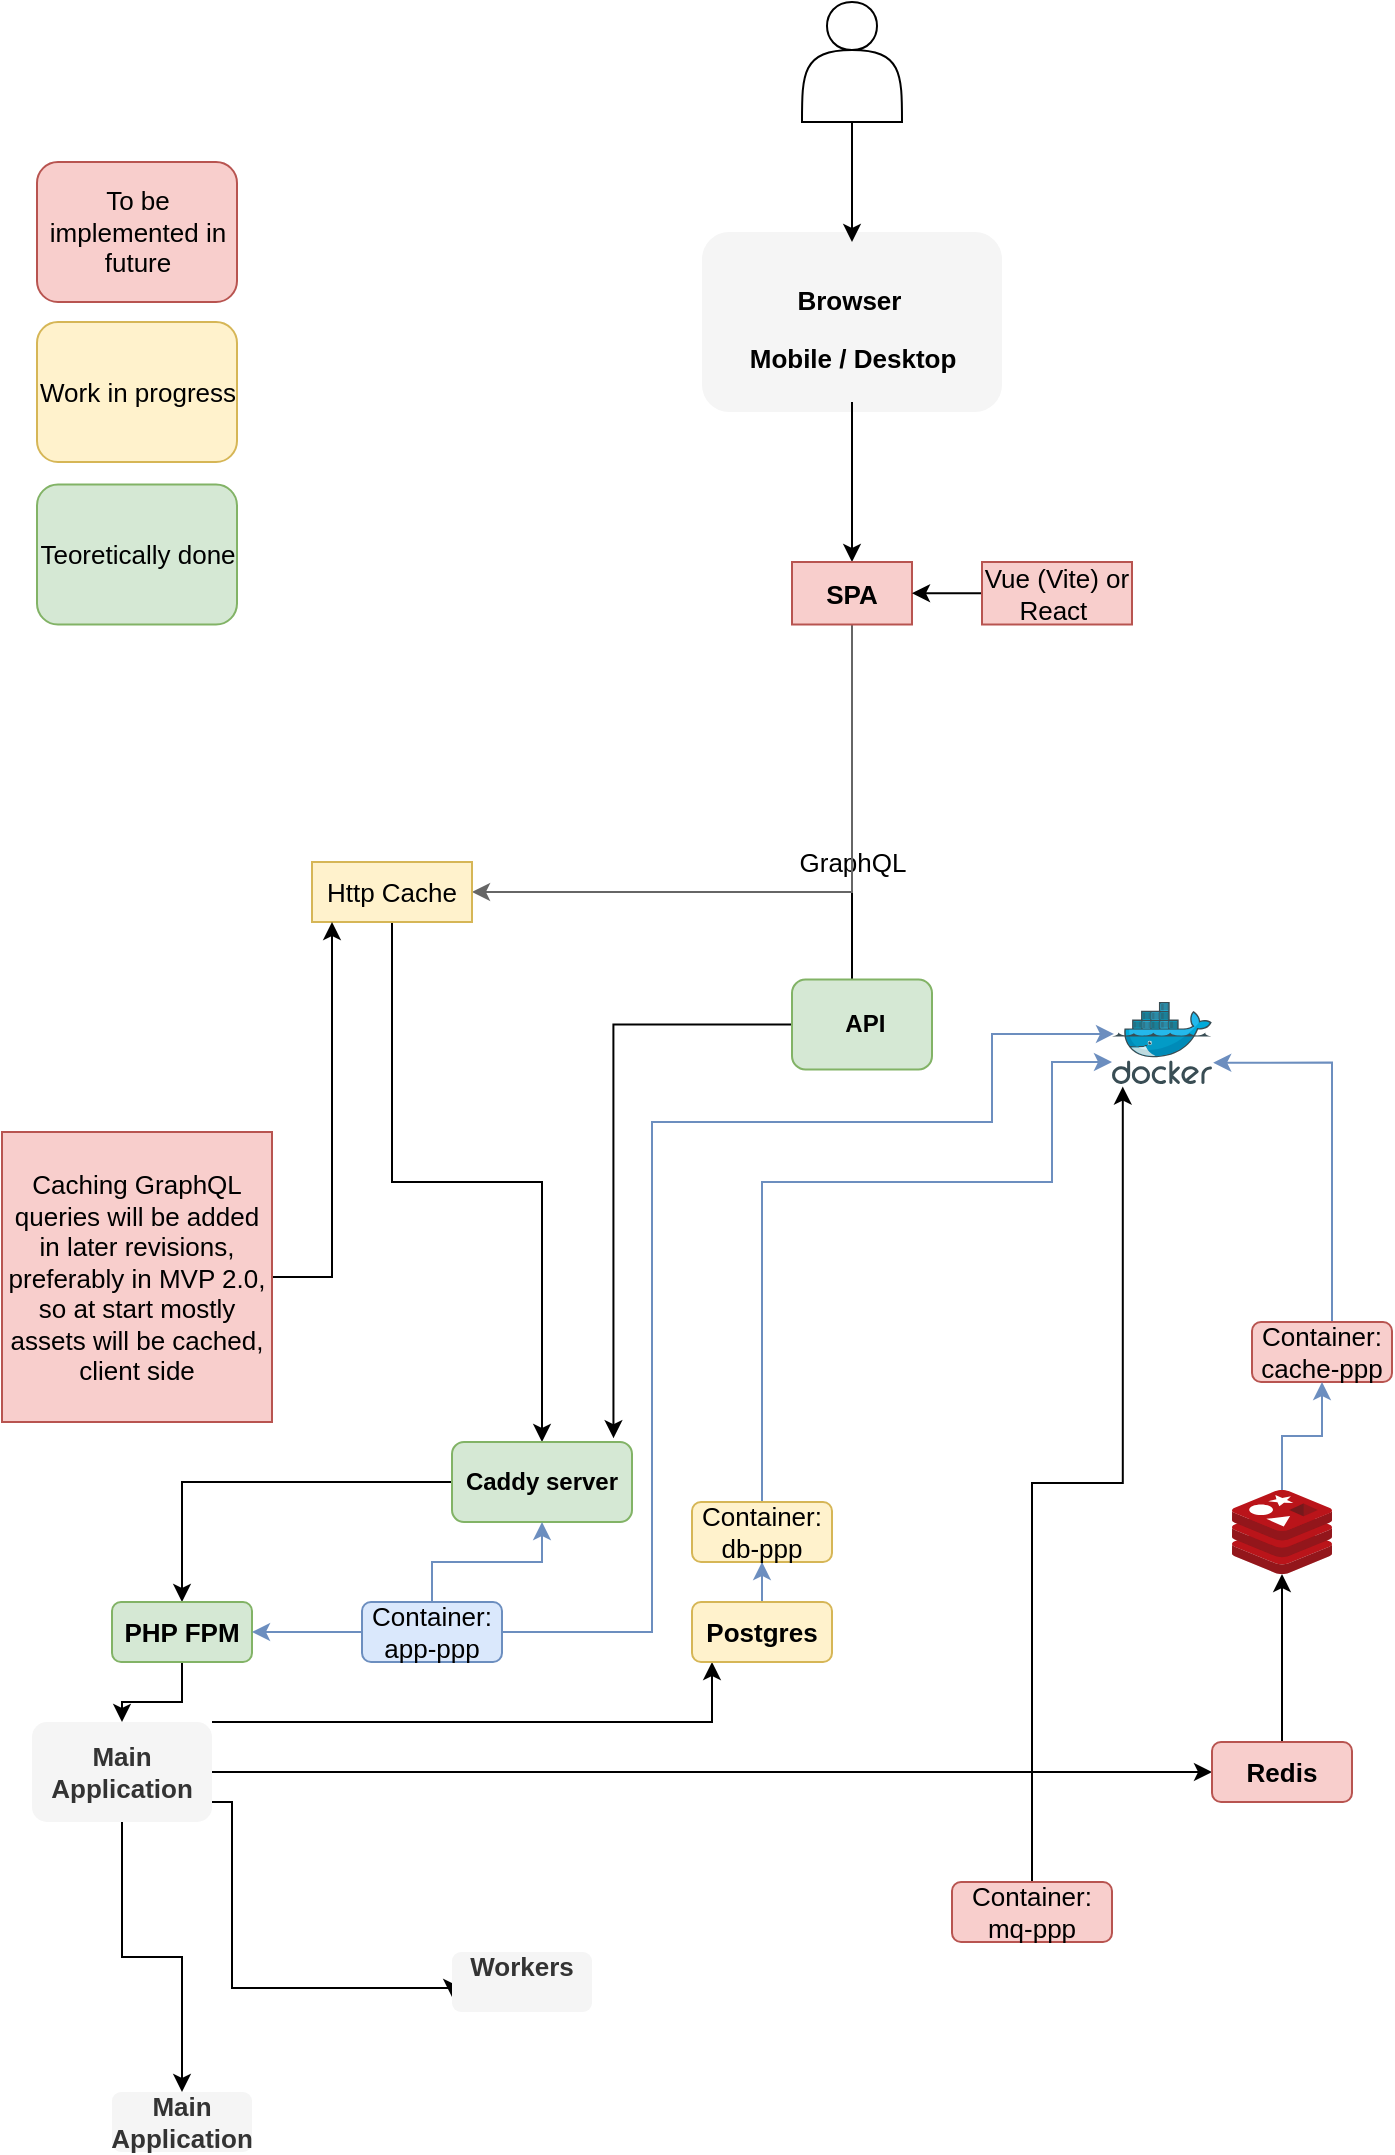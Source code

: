 <mxfile version="20.5.3" type="github">
  <diagram id="U536I7H5QlRx-HKjT8p6" name="Strona-1">
    <mxGraphModel dx="919" dy="1760" grid="1" gridSize="10" guides="1" tooltips="1" connect="1" arrows="1" fold="1" page="1" pageScale="1" pageWidth="827" pageHeight="1169" math="0" shadow="0">
      <root>
        <mxCell id="0" />
        <mxCell id="1" parent="0" />
        <mxCell id="evRMGuefQmwozvT9XK5X-4" value="" style="rounded=1;whiteSpace=wrap;html=1;fillColor=#f5f5f5;fontColor=#333333;strokeColor=none;" vertex="1" parent="1">
          <mxGeometry x="365" y="-345" width="150" height="90" as="geometry" />
        </mxCell>
        <mxCell id="evRMGuefQmwozvT9XK5X-7" style="edgeStyle=orthogonalEdgeStyle;rounded=0;orthogonalLoop=1;jettySize=auto;html=1;" edge="1" parent="1" source="evRMGuefQmwozvT9XK5X-6" target="evRMGuefQmwozvT9XK5X-8">
          <mxGeometry relative="1" as="geometry" />
        </mxCell>
        <mxCell id="evRMGuefQmwozvT9XK5X-6" value="" style="shape=actor;whiteSpace=wrap;html=1;" vertex="1" parent="1">
          <mxGeometry x="415" y="-460" width="50" height="60" as="geometry" />
        </mxCell>
        <mxCell id="evRMGuefQmwozvT9XK5X-80" style="edgeStyle=orthogonalEdgeStyle;rounded=0;orthogonalLoop=1;jettySize=auto;html=1;entryX=0.5;entryY=0;entryDx=0;entryDy=0;fontSize=13;" edge="1" parent="1" source="evRMGuefQmwozvT9XK5X-8" target="evRMGuefQmwozvT9XK5X-12">
          <mxGeometry relative="1" as="geometry" />
        </mxCell>
        <mxCell id="evRMGuefQmwozvT9XK5X-8" value="&lt;font style=&quot;font-size: 13px;&quot;&gt;Browser&amp;nbsp;&lt;br&gt;Mobile / Desktop&lt;br&gt;&lt;/font&gt;" style="text;strokeColor=none;fillColor=none;html=1;fontSize=24;fontStyle=1;verticalAlign=middle;align=center;" vertex="1" parent="1">
          <mxGeometry x="380" y="-340" width="120" height="80" as="geometry" />
        </mxCell>
        <mxCell id="evRMGuefQmwozvT9XK5X-14" value="GraphQL" style="edgeStyle=orthogonalEdgeStyle;rounded=0;orthogonalLoop=1;jettySize=auto;html=1;entryX=0;entryY=0.5;entryDx=0;entryDy=0;fontSize=13;" edge="1" parent="1" source="evRMGuefQmwozvT9XK5X-12" target="evRMGuefQmwozvT9XK5X-13">
          <mxGeometry relative="1" as="geometry">
            <Array as="points">
              <mxPoint x="440" y="55" />
              <mxPoint x="440" y="56" />
            </Array>
          </mxGeometry>
        </mxCell>
        <mxCell id="evRMGuefQmwozvT9XK5X-20" style="edgeStyle=orthogonalEdgeStyle;rounded=0;orthogonalLoop=1;jettySize=auto;html=1;fontSize=13;fillColor=#f5f5f5;strokeColor=#666666;" edge="1" parent="1" source="evRMGuefQmwozvT9XK5X-12" target="evRMGuefQmwozvT9XK5X-18">
          <mxGeometry relative="1" as="geometry">
            <Array as="points">
              <mxPoint x="440" y="-15" />
            </Array>
          </mxGeometry>
        </mxCell>
        <mxCell id="evRMGuefQmwozvT9XK5X-12" value="&lt;b&gt;SPA&lt;/b&gt;" style="text;html=1;strokeColor=#b85450;fillColor=#f8cecc;align=center;verticalAlign=middle;whiteSpace=wrap;rounded=0;fontSize=13;" vertex="1" parent="1">
          <mxGeometry x="410" y="-180" width="60" height="31.25" as="geometry" />
        </mxCell>
        <mxCell id="evRMGuefQmwozvT9XK5X-83" style="edgeStyle=orthogonalEdgeStyle;rounded=0;orthogonalLoop=1;jettySize=auto;html=1;entryX=0.897;entryY=-0.048;entryDx=0;entryDy=0;entryPerimeter=0;fontSize=13;" edge="1" parent="1" source="evRMGuefQmwozvT9XK5X-13" target="evRMGuefQmwozvT9XK5X-24">
          <mxGeometry relative="1" as="geometry" />
        </mxCell>
        <mxCell id="evRMGuefQmwozvT9XK5X-13" value="&lt;b&gt;&amp;nbsp;API&lt;/b&gt;" style="rounded=1;whiteSpace=wrap;html=1;fillColor=#d5e8d4;strokeColor=#82b366;" vertex="1" parent="1">
          <mxGeometry x="410" y="28.75" width="70" height="45" as="geometry" />
        </mxCell>
        <mxCell id="evRMGuefQmwozvT9XK5X-28" style="edgeStyle=orthogonalEdgeStyle;rounded=0;orthogonalLoop=1;jettySize=auto;html=1;entryX=0.5;entryY=0;entryDx=0;entryDy=0;fontSize=13;" edge="1" parent="1" source="evRMGuefQmwozvT9XK5X-18" target="evRMGuefQmwozvT9XK5X-24">
          <mxGeometry relative="1" as="geometry" />
        </mxCell>
        <mxCell id="evRMGuefQmwozvT9XK5X-18" value="Http Cache" style="text;html=1;strokeColor=#d6b656;fillColor=#fff2cc;align=center;verticalAlign=middle;whiteSpace=wrap;rounded=0;fontSize=13;" vertex="1" parent="1">
          <mxGeometry x="170" y="-30" width="80" height="30" as="geometry" />
        </mxCell>
        <mxCell id="evRMGuefQmwozvT9XK5X-35" style="edgeStyle=orthogonalEdgeStyle;rounded=0;orthogonalLoop=1;jettySize=auto;html=1;fontSize=13;" edge="1" parent="1" source="evRMGuefQmwozvT9XK5X-24" target="evRMGuefQmwozvT9XK5X-34">
          <mxGeometry relative="1" as="geometry" />
        </mxCell>
        <mxCell id="evRMGuefQmwozvT9XK5X-24" value="&lt;b&gt;Caddy server&lt;/b&gt;" style="rounded=1;whiteSpace=wrap;html=1;fillColor=#d5e8d4;strokeColor=#82b366;" vertex="1" parent="1">
          <mxGeometry x="240" y="260" width="90" height="40" as="geometry" />
        </mxCell>
        <mxCell id="evRMGuefQmwozvT9XK5X-81" style="edgeStyle=orthogonalEdgeStyle;rounded=0;orthogonalLoop=1;jettySize=auto;html=1;entryX=1;entryY=0.5;entryDx=0;entryDy=0;fontSize=13;" edge="1" parent="1" source="evRMGuefQmwozvT9XK5X-32" target="evRMGuefQmwozvT9XK5X-12">
          <mxGeometry relative="1" as="geometry" />
        </mxCell>
        <mxCell id="evRMGuefQmwozvT9XK5X-32" value="Vue (Vite) or React&amp;nbsp;" style="text;html=1;strokeColor=#b85450;fillColor=#f8cecc;align=center;verticalAlign=middle;whiteSpace=wrap;rounded=0;fontSize=13;" vertex="1" parent="1">
          <mxGeometry x="505" y="-180" width="75" height="31.25" as="geometry" />
        </mxCell>
        <mxCell id="evRMGuefQmwozvT9XK5X-41" value="" style="edgeStyle=orthogonalEdgeStyle;rounded=0;orthogonalLoop=1;jettySize=auto;html=1;fontSize=13;" edge="1" parent="1" source="evRMGuefQmwozvT9XK5X-34" target="evRMGuefQmwozvT9XK5X-40">
          <mxGeometry relative="1" as="geometry" />
        </mxCell>
        <mxCell id="evRMGuefQmwozvT9XK5X-34" value="&lt;b&gt;PHP FPM&lt;/b&gt;" style="rounded=1;whiteSpace=wrap;html=1;fillColor=#d5e8d4;strokeColor=#82b366;fontSize=13;" vertex="1" parent="1">
          <mxGeometry x="70" y="340" width="70" height="30" as="geometry" />
        </mxCell>
        <mxCell id="evRMGuefQmwozvT9XK5X-37" style="edgeStyle=orthogonalEdgeStyle;rounded=0;orthogonalLoop=1;jettySize=auto;html=1;entryX=0.5;entryY=1;entryDx=0;entryDy=0;fontSize=13;fillColor=#dae8fc;strokeColor=#6c8ebf;" edge="1" parent="1" source="evRMGuefQmwozvT9XK5X-36" target="evRMGuefQmwozvT9XK5X-24">
          <mxGeometry relative="1" as="geometry" />
        </mxCell>
        <mxCell id="evRMGuefQmwozvT9XK5X-38" style="edgeStyle=orthogonalEdgeStyle;rounded=0;orthogonalLoop=1;jettySize=auto;html=1;entryX=1;entryY=0.5;entryDx=0;entryDy=0;fontSize=13;fillColor=#dae8fc;strokeColor=#6c8ebf;" edge="1" parent="1" source="evRMGuefQmwozvT9XK5X-36" target="evRMGuefQmwozvT9XK5X-34">
          <mxGeometry relative="1" as="geometry" />
        </mxCell>
        <mxCell id="evRMGuefQmwozvT9XK5X-49" style="edgeStyle=orthogonalEdgeStyle;rounded=0;orthogonalLoop=1;jettySize=auto;html=1;entryX=0.02;entryY=0.39;entryDx=0;entryDy=0;entryPerimeter=0;fontSize=13;fillColor=#dae8fc;strokeColor=#6c8ebf;" edge="1" parent="1" source="evRMGuefQmwozvT9XK5X-36" target="evRMGuefQmwozvT9XK5X-47">
          <mxGeometry relative="1" as="geometry">
            <Array as="points">
              <mxPoint x="340" y="355" />
              <mxPoint x="340" y="100" />
              <mxPoint x="510" y="100" />
              <mxPoint x="510" y="56" />
            </Array>
          </mxGeometry>
        </mxCell>
        <mxCell id="evRMGuefQmwozvT9XK5X-36" value="Container: app-ppp" style="rounded=1;whiteSpace=wrap;html=1;fillColor=#dae8fc;strokeColor=#6c8ebf;fontSize=13;" vertex="1" parent="1">
          <mxGeometry x="195" y="340" width="70" height="30" as="geometry" />
        </mxCell>
        <mxCell id="evRMGuefQmwozvT9XK5X-43" style="edgeStyle=orthogonalEdgeStyle;rounded=0;orthogonalLoop=1;jettySize=auto;html=1;fontSize=13;" edge="1" parent="1" source="evRMGuefQmwozvT9XK5X-40" target="evRMGuefQmwozvT9XK5X-42">
          <mxGeometry relative="1" as="geometry">
            <Array as="points">
              <mxPoint x="370" y="400" />
            </Array>
          </mxGeometry>
        </mxCell>
        <mxCell id="evRMGuefQmwozvT9XK5X-60" style="edgeStyle=orthogonalEdgeStyle;rounded=0;orthogonalLoop=1;jettySize=auto;html=1;fontSize=13;" edge="1" parent="1" source="evRMGuefQmwozvT9XK5X-40" target="evRMGuefQmwozvT9XK5X-59">
          <mxGeometry relative="1" as="geometry" />
        </mxCell>
        <mxCell id="evRMGuefQmwozvT9XK5X-61" style="edgeStyle=orthogonalEdgeStyle;rounded=0;orthogonalLoop=1;jettySize=auto;html=1;entryX=0;entryY=0.75;entryDx=0;entryDy=0;fontSize=13;" edge="1" parent="1" source="evRMGuefQmwozvT9XK5X-40" target="evRMGuefQmwozvT9XK5X-58">
          <mxGeometry relative="1" as="geometry">
            <Array as="points">
              <mxPoint x="130" y="440" />
              <mxPoint x="130" y="533" />
            </Array>
          </mxGeometry>
        </mxCell>
        <mxCell id="evRMGuefQmwozvT9XK5X-71" style="edgeStyle=orthogonalEdgeStyle;rounded=0;orthogonalLoop=1;jettySize=auto;html=1;entryX=0;entryY=0.5;entryDx=0;entryDy=0;fontSize=13;" edge="1" parent="1" source="evRMGuefQmwozvT9XK5X-40" target="evRMGuefQmwozvT9XK5X-64">
          <mxGeometry relative="1" as="geometry" />
        </mxCell>
        <mxCell id="evRMGuefQmwozvT9XK5X-40" value="&lt;b&gt;Main Application&lt;/b&gt;" style="rounded=1;whiteSpace=wrap;html=1;fillColor=#f5f5f5;fontColor=#333333;strokeColor=none;fontSize=13;" vertex="1" parent="1">
          <mxGeometry x="30" y="400" width="90" height="50" as="geometry" />
        </mxCell>
        <mxCell id="evRMGuefQmwozvT9XK5X-46" style="edgeStyle=orthogonalEdgeStyle;rounded=0;orthogonalLoop=1;jettySize=auto;html=1;fontSize=13;fillColor=#dae8fc;strokeColor=#6c8ebf;" edge="1" parent="1" source="evRMGuefQmwozvT9XK5X-42" target="evRMGuefQmwozvT9XK5X-45">
          <mxGeometry relative="1" as="geometry" />
        </mxCell>
        <mxCell id="evRMGuefQmwozvT9XK5X-42" value="&lt;b&gt;Postgres&lt;/b&gt;" style="rounded=1;whiteSpace=wrap;html=1;fillColor=#fff2cc;strokeColor=#d6b656;fontSize=13;" vertex="1" parent="1">
          <mxGeometry x="360" y="340" width="70" height="30" as="geometry" />
        </mxCell>
        <mxCell id="evRMGuefQmwozvT9XK5X-88" style="edgeStyle=orthogonalEdgeStyle;rounded=0;orthogonalLoop=1;jettySize=auto;html=1;fontSize=13;fillColor=#dae8fc;strokeColor=#6c8ebf;" edge="1" parent="1" source="evRMGuefQmwozvT9XK5X-45" target="evRMGuefQmwozvT9XK5X-47">
          <mxGeometry relative="1" as="geometry">
            <Array as="points">
              <mxPoint x="395" y="130" />
              <mxPoint x="540" y="130" />
              <mxPoint x="540" y="70" />
            </Array>
          </mxGeometry>
        </mxCell>
        <mxCell id="evRMGuefQmwozvT9XK5X-45" value="Container: db-ppp" style="rounded=1;whiteSpace=wrap;html=1;fillColor=#fff2cc;strokeColor=#d6b656;fontSize=13;" vertex="1" parent="1">
          <mxGeometry x="360" y="290" width="70" height="30" as="geometry" />
        </mxCell>
        <mxCell id="evRMGuefQmwozvT9XK5X-47" value="" style="sketch=0;aspect=fixed;html=1;points=[];align=center;image;fontSize=12;image=img/lib/mscae/Docker.svg;" vertex="1" parent="1">
          <mxGeometry x="570" y="40" width="50" height="41" as="geometry" />
        </mxCell>
        <mxCell id="evRMGuefQmwozvT9XK5X-51" value="To be implemented in future" style="rounded=1;whiteSpace=wrap;html=1;fontSize=13;fillColor=#f8cecc;strokeColor=#b85450;" vertex="1" parent="1">
          <mxGeometry x="32.5" y="-380" width="100" height="70" as="geometry" />
        </mxCell>
        <mxCell id="evRMGuefQmwozvT9XK5X-95" style="edgeStyle=orthogonalEdgeStyle;rounded=0;orthogonalLoop=1;jettySize=auto;html=1;fontSize=13;entryX=1.012;entryY=0.74;entryDx=0;entryDy=0;entryPerimeter=0;fillColor=#dae8fc;strokeColor=#6c8ebf;" edge="1" parent="1" source="evRMGuefQmwozvT9XK5X-52" target="evRMGuefQmwozvT9XK5X-47">
          <mxGeometry relative="1" as="geometry">
            <mxPoint x="675" y="75" as="targetPoint" />
            <Array as="points">
              <mxPoint x="680" y="70" />
            </Array>
          </mxGeometry>
        </mxCell>
        <mxCell id="evRMGuefQmwozvT9XK5X-52" value="Container: &lt;br&gt;cache-ppp" style="rounded=1;whiteSpace=wrap;html=1;fillColor=#f8cecc;strokeColor=#b85450;fontSize=13;" vertex="1" parent="1">
          <mxGeometry x="640" y="200" width="70" height="30" as="geometry" />
        </mxCell>
        <mxCell id="evRMGuefQmwozvT9XK5X-58" value="&lt;b&gt;Workers&lt;br&gt;&lt;br&gt;&lt;/b&gt;" style="rounded=1;whiteSpace=wrap;html=1;fillColor=#f5f5f5;fontColor=#333333;strokeColor=none;fontSize=13;" vertex="1" parent="1">
          <mxGeometry x="240" y="515" width="70" height="30" as="geometry" />
        </mxCell>
        <mxCell id="evRMGuefQmwozvT9XK5X-59" value="&lt;b&gt;Main Application&lt;/b&gt;" style="rounded=1;whiteSpace=wrap;html=1;fillColor=#f5f5f5;fontColor=#333333;strokeColor=none;fontSize=13;" vertex="1" parent="1">
          <mxGeometry x="70" y="585" width="70" height="30" as="geometry" />
        </mxCell>
        <mxCell id="evRMGuefQmwozvT9XK5X-66" style="edgeStyle=orthogonalEdgeStyle;rounded=0;orthogonalLoop=1;jettySize=auto;html=1;fontSize=13;" edge="1" parent="1" source="evRMGuefQmwozvT9XK5X-64" target="evRMGuefQmwozvT9XK5X-65">
          <mxGeometry relative="1" as="geometry" />
        </mxCell>
        <mxCell id="evRMGuefQmwozvT9XK5X-64" value="&lt;b&gt;Redis&lt;br&gt;&lt;/b&gt;" style="rounded=1;whiteSpace=wrap;html=1;fillColor=#f8cecc;strokeColor=#b85450;fontSize=13;" vertex="1" parent="1">
          <mxGeometry x="620" y="410" width="70" height="30" as="geometry" />
        </mxCell>
        <mxCell id="evRMGuefQmwozvT9XK5X-67" style="edgeStyle=orthogonalEdgeStyle;rounded=0;orthogonalLoop=1;jettySize=auto;html=1;fontSize=13;fillColor=#dae8fc;strokeColor=#6c8ebf;" edge="1" parent="1" source="evRMGuefQmwozvT9XK5X-65" target="evRMGuefQmwozvT9XK5X-52">
          <mxGeometry relative="1" as="geometry" />
        </mxCell>
        <mxCell id="evRMGuefQmwozvT9XK5X-65" value="" style="sketch=0;aspect=fixed;html=1;points=[];align=center;image;fontSize=12;image=img/lib/mscae/Cache_Redis_Product.svg;" vertex="1" parent="1">
          <mxGeometry x="630" y="284" width="50" height="42" as="geometry" />
        </mxCell>
        <mxCell id="evRMGuefQmwozvT9XK5X-79" style="edgeStyle=orthogonalEdgeStyle;rounded=0;orthogonalLoop=1;jettySize=auto;html=1;fontSize=13;" edge="1" parent="1" source="evRMGuefQmwozvT9XK5X-72" target="evRMGuefQmwozvT9XK5X-18">
          <mxGeometry relative="1" as="geometry">
            <Array as="points">
              <mxPoint x="180" y="177" />
            </Array>
          </mxGeometry>
        </mxCell>
        <mxCell id="evRMGuefQmwozvT9XK5X-72" value="Caching GraphQL queries will be added in later revisions, preferably in MVP 2.0, so at start mostly assets will be cached, client side" style="text;html=1;strokeColor=#b85450;fillColor=#f8cecc;align=center;verticalAlign=middle;whiteSpace=wrap;rounded=0;fontSize=13;" vertex="1" parent="1">
          <mxGeometry x="15" y="105" width="135" height="145" as="geometry" />
        </mxCell>
        <mxCell id="evRMGuefQmwozvT9XK5X-91" value="Work in progress" style="rounded=1;whiteSpace=wrap;html=1;fontSize=13;fillColor=#fff2cc;strokeColor=#d6b656;" vertex="1" parent="1">
          <mxGeometry x="32.5" y="-300" width="100" height="70" as="geometry" />
        </mxCell>
        <mxCell id="evRMGuefQmwozvT9XK5X-92" value="Teoretically done" style="rounded=1;whiteSpace=wrap;html=1;fontSize=13;fillColor=#d5e8d4;strokeColor=#82b366;" vertex="1" parent="1">
          <mxGeometry x="32.5" y="-218.75" width="100" height="70" as="geometry" />
        </mxCell>
        <mxCell id="evRMGuefQmwozvT9XK5X-96" style="edgeStyle=orthogonalEdgeStyle;rounded=0;orthogonalLoop=1;jettySize=auto;html=1;entryX=0.108;entryY=1.032;entryDx=0;entryDy=0;entryPerimeter=0;fontSize=13;" edge="1" parent="1" source="evRMGuefQmwozvT9XK5X-93" target="evRMGuefQmwozvT9XK5X-47">
          <mxGeometry relative="1" as="geometry" />
        </mxCell>
        <mxCell id="evRMGuefQmwozvT9XK5X-93" value="Container: &lt;br&gt;mq-ppp" style="rounded=1;whiteSpace=wrap;html=1;fillColor=#f8cecc;strokeColor=#b85450;fontSize=13;" vertex="1" parent="1">
          <mxGeometry x="490" y="480" width="80" height="30" as="geometry" />
        </mxCell>
      </root>
    </mxGraphModel>
  </diagram>
</mxfile>
